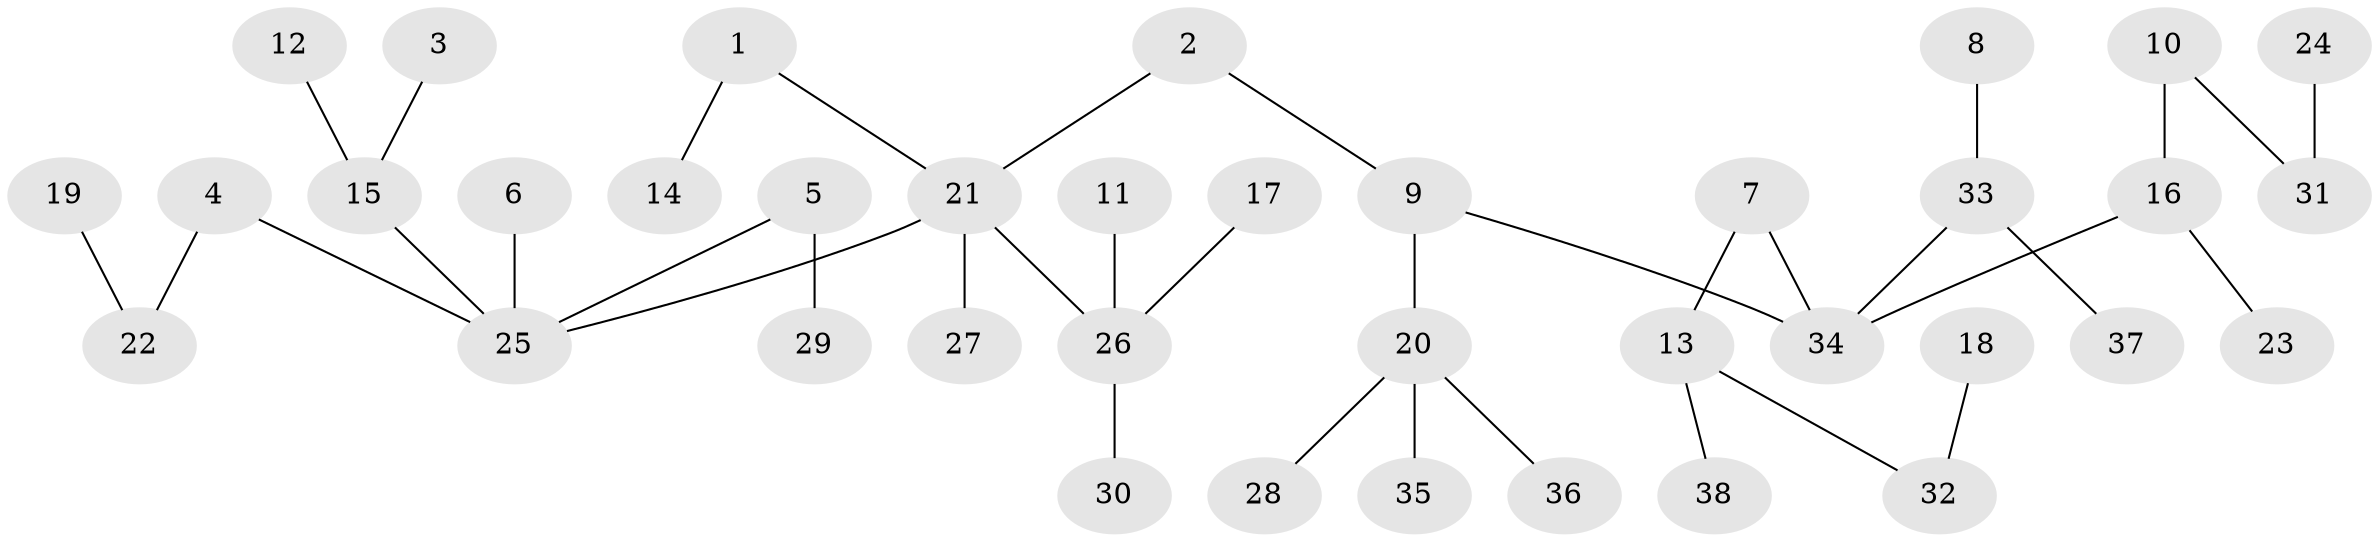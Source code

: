 // original degree distribution, {7: 0.013157894736842105, 3: 0.06578947368421052, 4: 0.06578947368421052, 2: 0.27631578947368424, 6: 0.02631578947368421, 1: 0.5131578947368421, 5: 0.039473684210526314}
// Generated by graph-tools (version 1.1) at 2025/02/03/09/25 03:02:27]
// undirected, 38 vertices, 37 edges
graph export_dot {
graph [start="1"]
  node [color=gray90,style=filled];
  1;
  2;
  3;
  4;
  5;
  6;
  7;
  8;
  9;
  10;
  11;
  12;
  13;
  14;
  15;
  16;
  17;
  18;
  19;
  20;
  21;
  22;
  23;
  24;
  25;
  26;
  27;
  28;
  29;
  30;
  31;
  32;
  33;
  34;
  35;
  36;
  37;
  38;
  1 -- 14 [weight=1.0];
  1 -- 21 [weight=1.0];
  2 -- 9 [weight=1.0];
  2 -- 21 [weight=1.0];
  3 -- 15 [weight=1.0];
  4 -- 22 [weight=1.0];
  4 -- 25 [weight=1.0];
  5 -- 25 [weight=1.0];
  5 -- 29 [weight=1.0];
  6 -- 25 [weight=1.0];
  7 -- 13 [weight=1.0];
  7 -- 34 [weight=1.0];
  8 -- 33 [weight=1.0];
  9 -- 20 [weight=1.0];
  9 -- 34 [weight=1.0];
  10 -- 16 [weight=1.0];
  10 -- 31 [weight=1.0];
  11 -- 26 [weight=1.0];
  12 -- 15 [weight=1.0];
  13 -- 32 [weight=1.0];
  13 -- 38 [weight=1.0];
  15 -- 25 [weight=1.0];
  16 -- 23 [weight=1.0];
  16 -- 34 [weight=1.0];
  17 -- 26 [weight=1.0];
  18 -- 32 [weight=1.0];
  19 -- 22 [weight=1.0];
  20 -- 28 [weight=1.0];
  20 -- 35 [weight=1.0];
  20 -- 36 [weight=1.0];
  21 -- 25 [weight=1.0];
  21 -- 26 [weight=1.0];
  21 -- 27 [weight=1.0];
  24 -- 31 [weight=1.0];
  26 -- 30 [weight=1.0];
  33 -- 34 [weight=1.0];
  33 -- 37 [weight=1.0];
}
